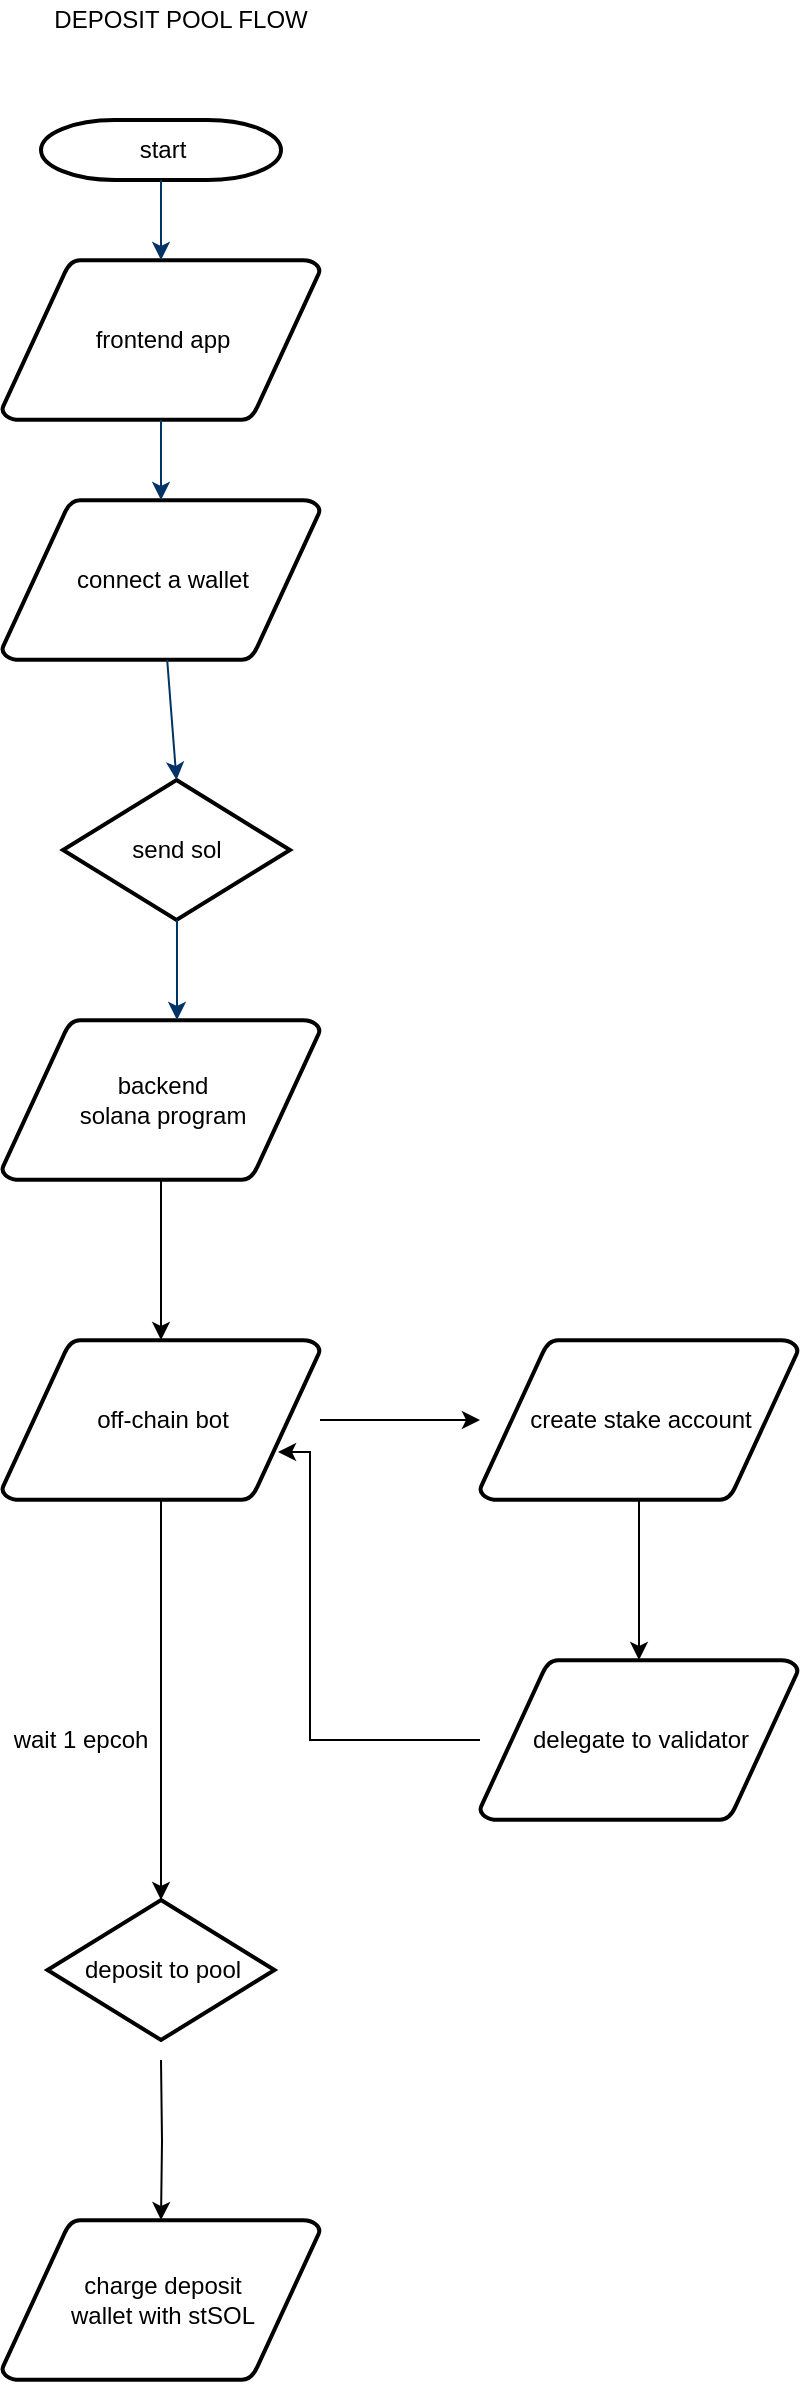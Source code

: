 <mxfile version="14.4.7" type="github" pages="2">
  <diagram id="KKi0OEPkYbLF8Q9g1gjT" name="visualized design">
    <mxGraphModel dx="1228" dy="1080" grid="1" gridSize="10" guides="1" tooltips="1" connect="1" arrows="1" fold="1" page="1" pageScale="1" pageWidth="850" pageHeight="1100" math="0" shadow="0">
      <root>
        <mxCell id="yuFbcwmWlAFWTwB_GE9d-0" />
        <mxCell id="yuFbcwmWlAFWTwB_GE9d-1" parent="yuFbcwmWlAFWTwB_GE9d-0" />
        <mxCell id="m6g7aJRytg6cZ8VWCV-y-0" value="start" style="shape=mxgraph.flowchart.terminator;strokeWidth=2;gradientColor=none;gradientDirection=north;fontStyle=0;html=1;" vertex="1" parent="yuFbcwmWlAFWTwB_GE9d-1">
          <mxGeometry x="365.5" y="70" width="120" height="30" as="geometry" />
        </mxCell>
        <mxCell id="m6g7aJRytg6cZ8VWCV-y-1" value="frontend app" style="shape=mxgraph.flowchart.data;strokeWidth=2;gradientColor=none;gradientDirection=north;fontStyle=0;html=1;" vertex="1" parent="yuFbcwmWlAFWTwB_GE9d-1">
          <mxGeometry x="346" y="140" width="159" height="80" as="geometry" />
        </mxCell>
        <mxCell id="m6g7aJRytg6cZ8VWCV-y-109" value="" style="edgeStyle=orthogonalEdgeStyle;rounded=0;orthogonalLoop=1;jettySize=auto;html=1;" edge="1" parent="yuFbcwmWlAFWTwB_GE9d-1" source="m6g7aJRytg6cZ8VWCV-y-2" target="m6g7aJRytg6cZ8VWCV-y-108">
          <mxGeometry relative="1" as="geometry" />
        </mxCell>
        <mxCell id="m6g7aJRytg6cZ8VWCV-y-2" value="backend &lt;br&gt;solana program" style="shape=mxgraph.flowchart.data;strokeWidth=2;gradientColor=none;gradientDirection=north;fontStyle=0;html=1;" vertex="1" parent="yuFbcwmWlAFWTwB_GE9d-1">
          <mxGeometry x="346" y="520" width="159" height="80" as="geometry" />
        </mxCell>
        <mxCell id="m6g7aJRytg6cZ8VWCV-y-3" value="connect a wallet" style="shape=mxgraph.flowchart.data;strokeWidth=2;gradientColor=none;gradientDirection=north;fontStyle=0;html=1;" vertex="1" parent="yuFbcwmWlAFWTwB_GE9d-1">
          <mxGeometry x="346" y="260" width="159" height="80" as="geometry" />
        </mxCell>
        <mxCell id="m6g7aJRytg6cZ8VWCV-y-4" value="send sol" style="shape=mxgraph.flowchart.decision;strokeWidth=2;gradientColor=none;gradientDirection=north;fontStyle=0;html=1;" vertex="1" parent="yuFbcwmWlAFWTwB_GE9d-1">
          <mxGeometry x="376.5" y="400" width="113.5" height="70" as="geometry" />
        </mxCell>
        <mxCell id="m6g7aJRytg6cZ8VWCV-y-5" style="fontStyle=1;strokeColor=#003366;strokeWidth=1;html=1;" edge="1" parent="yuFbcwmWlAFWTwB_GE9d-1" source="m6g7aJRytg6cZ8VWCV-y-0" target="m6g7aJRytg6cZ8VWCV-y-1">
          <mxGeometry relative="1" as="geometry" />
        </mxCell>
        <mxCell id="m6g7aJRytg6cZ8VWCV-y-6" style="fontStyle=1;strokeColor=#003366;strokeWidth=1;html=1;" edge="1" parent="yuFbcwmWlAFWTwB_GE9d-1" source="m6g7aJRytg6cZ8VWCV-y-1" target="m6g7aJRytg6cZ8VWCV-y-3">
          <mxGeometry relative="1" as="geometry" />
        </mxCell>
        <mxCell id="m6g7aJRytg6cZ8VWCV-y-7" style="entryX=0.5;entryY=0;entryPerimeter=0;fontStyle=1;strokeColor=#003366;strokeWidth=1;html=1;" edge="1" parent="yuFbcwmWlAFWTwB_GE9d-1" source="m6g7aJRytg6cZ8VWCV-y-3" target="m6g7aJRytg6cZ8VWCV-y-4">
          <mxGeometry relative="1" as="geometry" />
        </mxCell>
        <mxCell id="m6g7aJRytg6cZ8VWCV-y-10" value="" style="edgeStyle=elbowEdgeStyle;elbow=horizontal;fontColor=#001933;fontStyle=1;strokeColor=#003366;strokeWidth=1;html=1;" edge="1" parent="yuFbcwmWlAFWTwB_GE9d-1" source="m6g7aJRytg6cZ8VWCV-y-4" target="m6g7aJRytg6cZ8VWCV-y-2">
          <mxGeometry x="105.5" y="10" width="100" height="100" as="geometry">
            <mxPoint x="105.5" y="110" as="sourcePoint" />
            <mxPoint x="205.5" y="10" as="targetPoint" />
          </mxGeometry>
        </mxCell>
        <mxCell id="m6g7aJRytg6cZ8VWCV-y-111" value="" style="edgeStyle=orthogonalEdgeStyle;rounded=0;orthogonalLoop=1;jettySize=auto;html=1;" edge="1" parent="yuFbcwmWlAFWTwB_GE9d-1" source="m6g7aJRytg6cZ8VWCV-y-108" target="m6g7aJRytg6cZ8VWCV-y-110">
          <mxGeometry relative="1" as="geometry" />
        </mxCell>
        <mxCell id="m6g7aJRytg6cZ8VWCV-y-121" value="" style="edgeStyle=orthogonalEdgeStyle;rounded=0;orthogonalLoop=1;jettySize=auto;html=1;" edge="1" parent="yuFbcwmWlAFWTwB_GE9d-1" source="m6g7aJRytg6cZ8VWCV-y-108">
          <mxGeometry relative="1" as="geometry">
            <mxPoint x="425.5" y="960" as="targetPoint" />
          </mxGeometry>
        </mxCell>
        <mxCell id="m6g7aJRytg6cZ8VWCV-y-108" value="off-chain bot" style="shape=mxgraph.flowchart.data;strokeWidth=2;gradientColor=none;gradientDirection=north;fontStyle=0;html=1;" vertex="1" parent="yuFbcwmWlAFWTwB_GE9d-1">
          <mxGeometry x="346" y="680" width="159" height="80" as="geometry" />
        </mxCell>
        <mxCell id="m6g7aJRytg6cZ8VWCV-y-113" value="" style="edgeStyle=orthogonalEdgeStyle;rounded=0;orthogonalLoop=1;jettySize=auto;html=1;" edge="1" parent="yuFbcwmWlAFWTwB_GE9d-1" source="m6g7aJRytg6cZ8VWCV-y-110" target="m6g7aJRytg6cZ8VWCV-y-112">
          <mxGeometry relative="1" as="geometry" />
        </mxCell>
        <mxCell id="m6g7aJRytg6cZ8VWCV-y-110" value="create stake account" style="shape=mxgraph.flowchart.data;strokeWidth=2;gradientColor=none;gradientDirection=north;fontStyle=0;html=1;" vertex="1" parent="yuFbcwmWlAFWTwB_GE9d-1">
          <mxGeometry x="585" y="680" width="159" height="80" as="geometry" />
        </mxCell>
        <mxCell id="m6g7aJRytg6cZ8VWCV-y-117" style="edgeStyle=orthogonalEdgeStyle;rounded=0;orthogonalLoop=1;jettySize=auto;html=1;entryX=0.868;entryY=0.7;entryDx=0;entryDy=0;entryPerimeter=0;" edge="1" parent="yuFbcwmWlAFWTwB_GE9d-1" source="m6g7aJRytg6cZ8VWCV-y-112" target="m6g7aJRytg6cZ8VWCV-y-108">
          <mxGeometry relative="1" as="geometry">
            <Array as="points">
              <mxPoint x="500" y="880" />
              <mxPoint x="500" y="736" />
            </Array>
          </mxGeometry>
        </mxCell>
        <mxCell id="m6g7aJRytg6cZ8VWCV-y-112" value="delegate to validator" style="shape=mxgraph.flowchart.data;strokeWidth=2;gradientColor=none;gradientDirection=north;fontStyle=0;html=1;" vertex="1" parent="yuFbcwmWlAFWTwB_GE9d-1">
          <mxGeometry x="585" y="840" width="159" height="80" as="geometry" />
        </mxCell>
        <mxCell id="m6g7aJRytg6cZ8VWCV-y-124" value="" style="edgeStyle=orthogonalEdgeStyle;rounded=0;orthogonalLoop=1;jettySize=auto;html=1;" edge="1" parent="yuFbcwmWlAFWTwB_GE9d-1" target="m6g7aJRytg6cZ8VWCV-y-123">
          <mxGeometry relative="1" as="geometry">
            <mxPoint x="425.5" y="1040" as="sourcePoint" />
          </mxGeometry>
        </mxCell>
        <mxCell id="m6g7aJRytg6cZ8VWCV-y-122" value="wait 1 epcoh" style="text;html=1;align=center;verticalAlign=middle;resizable=0;points=[];autosize=1;" vertex="1" parent="yuFbcwmWlAFWTwB_GE9d-1">
          <mxGeometry x="345" y="870" width="80" height="20" as="geometry" />
        </mxCell>
        <mxCell id="m6g7aJRytg6cZ8VWCV-y-123" value="charge deposit &lt;br&gt;wallet with stSOL" style="shape=mxgraph.flowchart.data;strokeWidth=2;gradientColor=none;gradientDirection=north;fontStyle=0;html=1;" vertex="1" parent="yuFbcwmWlAFWTwB_GE9d-1">
          <mxGeometry x="346" y="1120" width="159" height="80" as="geometry" />
        </mxCell>
        <mxCell id="m6g7aJRytg6cZ8VWCV-y-125" value="DEPOSIT POOL FLOW" style="text;html=1;align=center;verticalAlign=middle;resizable=0;points=[];autosize=1;" vertex="1" parent="yuFbcwmWlAFWTwB_GE9d-1">
          <mxGeometry x="365" y="10" width="140" height="20" as="geometry" />
        </mxCell>
        <mxCell id="m6g7aJRytg6cZ8VWCV-y-126" value="deposit to pool" style="shape=mxgraph.flowchart.decision;strokeWidth=2;gradientColor=none;gradientDirection=north;fontStyle=0;html=1;" vertex="1" parent="yuFbcwmWlAFWTwB_GE9d-1">
          <mxGeometry x="368.75" y="960" width="113.5" height="70" as="geometry" />
        </mxCell>
      </root>
    </mxGraphModel>
  </diagram>
  <diagram id="UxzMSkHPXDNqIrRCw2bD" name="Flowchart">
    <mxGraphModel dx="1228" dy="1080" grid="1" gridSize="10" guides="1" tooltips="1" connect="1" arrows="1" fold="1" page="1" pageScale="1" pageWidth="850" pageHeight="1100" math="0" shadow="0">
      <root>
        <mxCell id="0" />
        <mxCell id="1" parent="0" />
        <mxCell id="Qbo1H9NYPrMNoQKlqwee-76" value="" style="edgeStyle=orthogonalEdgeStyle;rounded=0;orthogonalLoop=1;jettySize=auto;html=1;" edge="1" parent="1" source="Qbo1H9NYPrMNoQKlqwee-1" target="Qbo1H9NYPrMNoQKlqwee-13">
          <mxGeometry relative="1" as="geometry" />
        </mxCell>
        <mxCell id="Qbo1H9NYPrMNoQKlqwee-82" value="" style="edgeStyle=orthogonalEdgeStyle;rounded=0;orthogonalLoop=1;jettySize=auto;html=1;" edge="1" parent="1" source="Qbo1H9NYPrMNoQKlqwee-1" target="Qbo1H9NYPrMNoQKlqwee-71">
          <mxGeometry relative="1" as="geometry" />
        </mxCell>
        <mxCell id="Qbo1H9NYPrMNoQKlqwee-1" value="frontend app" style="whiteSpace=wrap;html=1;aspect=fixed;" vertex="1" parent="1">
          <mxGeometry x="330" y="290" width="70" height="70" as="geometry" />
        </mxCell>
        <mxCell id="Qbo1H9NYPrMNoQKlqwee-28" value="" style="edgeStyle=orthogonalEdgeStyle;rounded=0;orthogonalLoop=1;jettySize=auto;html=1;" edge="1" parent="1" source="Qbo1H9NYPrMNoQKlqwee-3" target="Qbo1H9NYPrMNoQKlqwee-27">
          <mxGeometry relative="1" as="geometry">
            <Array as="points">
              <mxPoint x="470" y="1080" />
              <mxPoint x="470" y="1080" />
            </Array>
          </mxGeometry>
        </mxCell>
        <mxCell id="Qbo1H9NYPrMNoQKlqwee-101" value="" style="edgeStyle=orthogonalEdgeStyle;rounded=0;orthogonalLoop=1;jettySize=auto;html=1;" edge="1" parent="1" source="Qbo1H9NYPrMNoQKlqwee-3" target="Qbo1H9NYPrMNoQKlqwee-100">
          <mxGeometry relative="1" as="geometry">
            <Array as="points">
              <mxPoint x="375" y="1220" />
            </Array>
          </mxGeometry>
        </mxCell>
        <mxCell id="Qbo1H9NYPrMNoQKlqwee-108" style="edgeStyle=orthogonalEdgeStyle;rounded=0;orthogonalLoop=1;jettySize=auto;html=1;exitX=0;exitY=0.75;exitDx=0;exitDy=0;entryX=0.5;entryY=1;entryDx=0;entryDy=0;" edge="1" parent="1" source="Qbo1H9NYPrMNoQKlqwee-3" target="Qbo1H9NYPrMNoQKlqwee-23">
          <mxGeometry relative="1" as="geometry" />
        </mxCell>
        <mxCell id="Qbo1H9NYPrMNoQKlqwee-3" value="&lt;span&gt;off-chain bot&lt;/span&gt;" style="rounded=0;whiteSpace=wrap;html=1;" vertex="1" parent="1">
          <mxGeometry x="300" y="1070" width="120" height="110" as="geometry" />
        </mxCell>
        <mxCell id="Qbo1H9NYPrMNoQKlqwee-7" value="" style="rounded=0;whiteSpace=wrap;html=1;" vertex="1" parent="1">
          <mxGeometry x="640" y="80" width="130" height="150" as="geometry" />
        </mxCell>
        <mxCell id="Qbo1H9NYPrMNoQKlqwee-8" value="legacy" style="text;html=1;strokeColor=none;fillColor=none;align=center;verticalAlign=middle;whiteSpace=wrap;rounded=0;" vertex="1" parent="1">
          <mxGeometry x="685" y="40" width="40" height="20" as="geometry" />
        </mxCell>
        <mxCell id="Qbo1H9NYPrMNoQKlqwee-9" value="" style="rhombus;whiteSpace=wrap;html=1;" vertex="1" parent="1">
          <mxGeometry x="660" y="145" width="30" height="30" as="geometry" />
        </mxCell>
        <mxCell id="Qbo1H9NYPrMNoQKlqwee-10" value="" style="whiteSpace=wrap;html=1;aspect=fixed;" vertex="1" parent="1">
          <mxGeometry x="665" y="100" width="20" height="20" as="geometry" />
        </mxCell>
        <mxCell id="Qbo1H9NYPrMNoQKlqwee-11" value="entity" style="text;html=1;strokeColor=none;fillColor=none;align=center;verticalAlign=middle;whiteSpace=wrap;rounded=0;" vertex="1" parent="1">
          <mxGeometry x="710" y="100" width="40" height="20" as="geometry" />
        </mxCell>
        <mxCell id="Qbo1H9NYPrMNoQKlqwee-12" value="action" style="text;html=1;strokeColor=none;fillColor=none;align=center;verticalAlign=middle;whiteSpace=wrap;rounded=0;" vertex="1" parent="1">
          <mxGeometry x="710" y="145" width="40" height="20" as="geometry" />
        </mxCell>
        <mxCell id="Qbo1H9NYPrMNoQKlqwee-78" value="" style="edgeStyle=orthogonalEdgeStyle;rounded=0;orthogonalLoop=1;jettySize=auto;html=1;" edge="1" parent="1" source="Qbo1H9NYPrMNoQKlqwee-13" target="Qbo1H9NYPrMNoQKlqwee-15">
          <mxGeometry relative="1" as="geometry">
            <mxPoint x="465" y="160" as="targetPoint" />
          </mxGeometry>
        </mxCell>
        <mxCell id="Qbo1H9NYPrMNoQKlqwee-13" value="connect wallet" style="rhombus;whiteSpace=wrap;html=1;" vertex="1" parent="1">
          <mxGeometry x="325" y="120" width="80" height="80" as="geometry" />
        </mxCell>
        <mxCell id="Qbo1H9NYPrMNoQKlqwee-80" value="" style="edgeStyle=orthogonalEdgeStyle;rounded=0;orthogonalLoop=1;jettySize=auto;html=1;entryX=1;entryY=0.5;entryDx=0;entryDy=0;" edge="1" parent="1" source="Qbo1H9NYPrMNoQKlqwee-15" target="Qbo1H9NYPrMNoQKlqwee-1">
          <mxGeometry relative="1" as="geometry">
            <mxPoint x="455" y="325" as="targetPoint" />
          </mxGeometry>
        </mxCell>
        <mxCell id="Qbo1H9NYPrMNoQKlqwee-15" value="wallet adapter&lt;br&gt;(sollet/solang/etc)" style="shape=parallelogram;perimeter=parallelogramPerimeter;whiteSpace=wrap;html=1;fixedSize=1;" vertex="1" parent="1">
          <mxGeometry x="545" y="295" width="120" height="60" as="geometry" />
        </mxCell>
        <mxCell id="Qbo1H9NYPrMNoQKlqwee-17" value="" style="shape=parallelogram;perimeter=parallelogramPerimeter;whiteSpace=wrap;html=1;fixedSize=1;" vertex="1" parent="1">
          <mxGeometry x="647.5" y="190" width="52.5" height="20" as="geometry" />
        </mxCell>
        <mxCell id="Qbo1H9NYPrMNoQKlqwee-18" value="service" style="text;html=1;strokeColor=none;fillColor=none;align=center;verticalAlign=middle;whiteSpace=wrap;rounded=0;" vertex="1" parent="1">
          <mxGeometry x="710" y="190" width="40" height="20" as="geometry" />
        </mxCell>
        <mxCell id="Qbo1H9NYPrMNoQKlqwee-20" value="&lt;h1&gt;&lt;b&gt;get wallet data&lt;/b&gt;&lt;/h1&gt;" style="text;html=1;strokeColor=none;fillColor=none;align=center;verticalAlign=middle;whiteSpace=wrap;rounded=0;" vertex="1" parent="1">
          <mxGeometry x="202.5" y="70" width="275" height="20" as="geometry" />
        </mxCell>
        <mxCell id="Qbo1H9NYPrMNoQKlqwee-95" style="edgeStyle=orthogonalEdgeStyle;rounded=0;orthogonalLoop=1;jettySize=auto;html=1;exitX=1;exitY=0;exitDx=0;exitDy=0;" edge="1" parent="1" source="Qbo1H9NYPrMNoQKlqwee-23" target="Qbo1H9NYPrMNoQKlqwee-60">
          <mxGeometry relative="1" as="geometry">
            <Array as="points">
              <mxPoint x="650" y="998" />
              <mxPoint x="650" y="690" />
            </Array>
          </mxGeometry>
        </mxCell>
        <mxCell id="Qbo1H9NYPrMNoQKlqwee-99" style="edgeStyle=orthogonalEdgeStyle;rounded=0;orthogonalLoop=1;jettySize=auto;html=1;" edge="1" parent="1" source="Qbo1H9NYPrMNoQKlqwee-23" target="Qbo1H9NYPrMNoQKlqwee-3">
          <mxGeometry relative="1" as="geometry" />
        </mxCell>
        <mxCell id="Qbo1H9NYPrMNoQKlqwee-23" value="send sol to solana program" style="rhombus;whiteSpace=wrap;html=1;" vertex="1" parent="1">
          <mxGeometry x="100" y="970" width="105" height="110" as="geometry" />
        </mxCell>
        <mxCell id="Qbo1H9NYPrMNoQKlqwee-32" value="" style="edgeStyle=orthogonalEdgeStyle;rounded=0;orthogonalLoop=1;jettySize=auto;html=1;" edge="1" parent="1" source="Qbo1H9NYPrMNoQKlqwee-27" target="Qbo1H9NYPrMNoQKlqwee-31">
          <mxGeometry relative="1" as="geometry">
            <Array as="points">
              <mxPoint x="620" y="1090" />
              <mxPoint x="620" y="1090" />
            </Array>
          </mxGeometry>
        </mxCell>
        <mxCell id="Qbo1H9NYPrMNoQKlqwee-34" value="" style="edgeStyle=orthogonalEdgeStyle;rounded=0;orthogonalLoop=1;jettySize=auto;html=1;" edge="1" parent="1" source="Qbo1H9NYPrMNoQKlqwee-27" target="Qbo1H9NYPrMNoQKlqwee-3">
          <mxGeometry relative="1" as="geometry">
            <Array as="points">
              <mxPoint x="440" y="1140" />
              <mxPoint x="440" y="1140" />
            </Array>
          </mxGeometry>
        </mxCell>
        <mxCell id="Qbo1H9NYPrMNoQKlqwee-27" value="create stake account" style="rhombus;whiteSpace=wrap;html=1;rounded=0;" vertex="1" parent="1">
          <mxGeometry x="505" y="1075" width="80" height="80" as="geometry" />
        </mxCell>
        <mxCell id="Qbo1H9NYPrMNoQKlqwee-33" value="" style="edgeStyle=orthogonalEdgeStyle;rounded=0;orthogonalLoop=1;jettySize=auto;html=1;" edge="1" parent="1" source="Qbo1H9NYPrMNoQKlqwee-31" target="Qbo1H9NYPrMNoQKlqwee-27">
          <mxGeometry relative="1" as="geometry">
            <Array as="points">
              <mxPoint x="650" y="1110" />
              <mxPoint x="650" y="1140" />
            </Array>
          </mxGeometry>
        </mxCell>
        <mxCell id="Qbo1H9NYPrMNoQKlqwee-106" style="edgeStyle=orthogonalEdgeStyle;rounded=0;orthogonalLoop=1;jettySize=auto;html=1;exitX=0;exitY=1;exitDx=0;exitDy=0;entryX=0.875;entryY=0.413;entryDx=0;entryDy=0;entryPerimeter=0;" edge="1" parent="1" source="Qbo1H9NYPrMNoQKlqwee-31" target="Qbo1H9NYPrMNoQKlqwee-100">
          <mxGeometry relative="1" as="geometry">
            <Array as="points">
              <mxPoint x="690" y="1190" />
              <mxPoint x="560" y="1190" />
              <mxPoint x="560" y="1213" />
            </Array>
          </mxGeometry>
        </mxCell>
        <mxCell id="Qbo1H9NYPrMNoQKlqwee-31" value="solana blockchain&lt;br&gt;api" style="whiteSpace=wrap;html=1;rounded=0;" vertex="1" parent="1">
          <mxGeometry x="690" y="1070" width="80" height="70" as="geometry" />
        </mxCell>
        <mxCell id="Qbo1H9NYPrMNoQKlqwee-53" value="" style="endArrow=none;dashed=1;html=1;dashPattern=1 3;strokeWidth=2;" edge="1" parent="1">
          <mxGeometry width="50" height="50" relative="1" as="geometry">
            <mxPoint x="55" y="560" as="sourcePoint" />
            <mxPoint x="715" y="560" as="targetPoint" />
          </mxGeometry>
        </mxCell>
        <mxCell id="Qbo1H9NYPrMNoQKlqwee-54" value="STEP 1&lt;br&gt;" style="text;html=1;align=center;verticalAlign=middle;resizable=0;points=[];autosize=1;" vertex="1" parent="1">
          <mxGeometry x="15" y="20" width="60" height="20" as="geometry" />
        </mxCell>
        <mxCell id="Qbo1H9NYPrMNoQKlqwee-67" value="" style="edgeStyle=orthogonalEdgeStyle;rounded=0;orthogonalLoop=1;jettySize=auto;html=1;" edge="1" parent="1" source="Qbo1H9NYPrMNoQKlqwee-60" target="Qbo1H9NYPrMNoQKlqwee-63">
          <mxGeometry relative="1" as="geometry" />
        </mxCell>
        <mxCell id="Qbo1H9NYPrMNoQKlqwee-60" value="frontend app" style="whiteSpace=wrap;html=1;aspect=fixed;" vertex="1" parent="1">
          <mxGeometry x="345" y="650" width="80" height="80" as="geometry" />
        </mxCell>
        <mxCell id="Qbo1H9NYPrMNoQKlqwee-61" value="" style="edgeStyle=orthogonalEdgeStyle;rounded=0;orthogonalLoop=1;jettySize=auto;html=1;" edge="1" parent="1" source="Qbo1H9NYPrMNoQKlqwee-63" target="Qbo1H9NYPrMNoQKlqwee-65">
          <mxGeometry relative="1" as="geometry">
            <Array as="points">
              <mxPoint x="275" y="840" />
              <mxPoint x="275" y="840" />
            </Array>
          </mxGeometry>
        </mxCell>
        <mxCell id="Qbo1H9NYPrMNoQKlqwee-63" value="deposit to pool" style="rhombus;whiteSpace=wrap;html=1;" vertex="1" parent="1">
          <mxGeometry x="345" y="800" width="80" height="80" as="geometry" />
        </mxCell>
        <mxCell id="Qbo1H9NYPrMNoQKlqwee-68" value="" style="edgeStyle=orthogonalEdgeStyle;rounded=0;orthogonalLoop=1;jettySize=auto;html=1;" edge="1" parent="1" source="Qbo1H9NYPrMNoQKlqwee-65" target="Qbo1H9NYPrMNoQKlqwee-23">
          <mxGeometry relative="1" as="geometry" />
        </mxCell>
        <mxCell id="Qbo1H9NYPrMNoQKlqwee-65" value="wallet adapter&lt;br&gt;(sollet/solang/etc)" style="shape=parallelogram;perimeter=parallelogramPerimeter;whiteSpace=wrap;html=1;fixedSize=1;" vertex="1" parent="1">
          <mxGeometry x="135" y="815" width="120" height="60" as="geometry" />
        </mxCell>
        <mxCell id="Qbo1H9NYPrMNoQKlqwee-69" value="&lt;h1&gt;&lt;b&gt;pool deposit&lt;/b&gt;&lt;/h1&gt;" style="text;html=1;strokeColor=none;fillColor=none;align=center;verticalAlign=middle;whiteSpace=wrap;rounded=0;" vertex="1" parent="1">
          <mxGeometry x="247.5" y="590" width="275" height="20" as="geometry" />
        </mxCell>
        <mxCell id="Qbo1H9NYPrMNoQKlqwee-83" value="" style="edgeStyle=orthogonalEdgeStyle;rounded=0;orthogonalLoop=1;jettySize=auto;html=1;" edge="1" parent="1" source="Qbo1H9NYPrMNoQKlqwee-71" target="Qbo1H9NYPrMNoQKlqwee-73">
          <mxGeometry relative="1" as="geometry" />
        </mxCell>
        <mxCell id="Qbo1H9NYPrMNoQKlqwee-71" value="get balance" style="rhombus;whiteSpace=wrap;html=1;" vertex="1" parent="1">
          <mxGeometry x="325" y="410" width="80" height="80" as="geometry" />
        </mxCell>
        <mxCell id="Qbo1H9NYPrMNoQKlqwee-85" value="" style="edgeStyle=orthogonalEdgeStyle;rounded=0;orthogonalLoop=1;jettySize=auto;html=1;entryX=0;entryY=0.5;entryDx=0;entryDy=0;" edge="1" parent="1" source="Qbo1H9NYPrMNoQKlqwee-73" target="Qbo1H9NYPrMNoQKlqwee-1">
          <mxGeometry relative="1" as="geometry">
            <mxPoint x="205" y="325" as="targetPoint" />
          </mxGeometry>
        </mxCell>
        <mxCell id="Qbo1H9NYPrMNoQKlqwee-73" value="solana blockchain" style="whiteSpace=wrap;html=1;" vertex="1" parent="1">
          <mxGeometry x="35" y="275" width="100" height="100" as="geometry" />
        </mxCell>
        <mxCell id="Qbo1H9NYPrMNoQKlqwee-86" value="STEP 2" style="text;html=1;align=center;verticalAlign=middle;resizable=0;points=[];autosize=1;" vertex="1" parent="1">
          <mxGeometry x="60" y="590" width="60" height="20" as="geometry" />
        </mxCell>
        <mxCell id="Qbo1H9NYPrMNoQKlqwee-87" value="" style="endArrow=none;dashed=1;html=1;dashPattern=1 3;strokeWidth=2;" edge="1" parent="1">
          <mxGeometry width="50" height="50" relative="1" as="geometry">
            <mxPoint x="65" y="1290" as="sourcePoint" />
            <mxPoint x="725" y="1290" as="targetPoint" />
          </mxGeometry>
        </mxCell>
        <mxCell id="Qbo1H9NYPrMNoQKlqwee-88" value="send sol" style="text;html=1;align=center;verticalAlign=middle;resizable=0;points=[];autosize=1;" vertex="1" parent="1">
          <mxGeometry x="270" y="820" width="60" height="20" as="geometry" />
        </mxCell>
        <mxCell id="Qbo1H9NYPrMNoQKlqwee-89" value="approve wallet connection" style="text;html=1;align=center;verticalAlign=middle;resizable=0;points=[];autosize=1;" vertex="1" parent="1">
          <mxGeometry x="425" y="140" width="150" height="20" as="geometry" />
        </mxCell>
        <mxCell id="Qbo1H9NYPrMNoQKlqwee-93" value="1" style="text;html=1;align=center;verticalAlign=middle;resizable=0;points=[];autosize=1;" vertex="1" parent="1">
          <mxGeometry x="470" y="230" width="20" height="20" as="geometry" />
        </mxCell>
        <mxCell id="Qbo1H9NYPrMNoQKlqwee-94" value="2" style="text;html=1;align=center;verticalAlign=middle;resizable=0;points=[];autosize=1;" vertex="1" parent="1">
          <mxGeometry x="210" y="370" width="20" height="20" as="geometry" />
        </mxCell>
        <mxCell id="Qbo1H9NYPrMNoQKlqwee-96" value="return stSOL" style="text;html=1;align=center;verticalAlign=middle;resizable=0;points=[];autosize=1;" vertex="1" parent="1">
          <mxGeometry x="420" y="970" width="80" height="20" as="geometry" />
        </mxCell>
        <mxCell id="Qbo1H9NYPrMNoQKlqwee-105" value="" style="edgeStyle=orthogonalEdgeStyle;rounded=0;orthogonalLoop=1;jettySize=auto;html=1;entryX=0.5;entryY=1;entryDx=0;entryDy=0;" edge="1" parent="1" source="Qbo1H9NYPrMNoQKlqwee-100" target="Qbo1H9NYPrMNoQKlqwee-31">
          <mxGeometry relative="1" as="geometry">
            <mxPoint x="665" y="1220" as="targetPoint" />
          </mxGeometry>
        </mxCell>
        <mxCell id="Qbo1H9NYPrMNoQKlqwee-107" style="edgeStyle=orthogonalEdgeStyle;rounded=0;orthogonalLoop=1;jettySize=auto;html=1;exitX=0;exitY=0;exitDx=0;exitDy=0;entryX=0.75;entryY=1;entryDx=0;entryDy=0;" edge="1" parent="1" source="Qbo1H9NYPrMNoQKlqwee-100" target="Qbo1H9NYPrMNoQKlqwee-3">
          <mxGeometry relative="1" as="geometry" />
        </mxCell>
        <mxCell id="Qbo1H9NYPrMNoQKlqwee-100" value="delegate to validator" style="rhombus;whiteSpace=wrap;html=1;rounded=0;" vertex="1" parent="1">
          <mxGeometry x="505" y="1180" width="80" height="80" as="geometry" />
        </mxCell>
        <mxCell id="Qbo1H9NYPrMNoQKlqwee-102" value="1" style="text;html=1;align=center;verticalAlign=middle;resizable=0;points=[];autosize=1;" vertex="1" parent="1">
          <mxGeometry x="480" y="1080" width="20" height="20" as="geometry" />
        </mxCell>
        <mxCell id="Qbo1H9NYPrMNoQKlqwee-109" value="2" style="text;html=1;align=center;verticalAlign=middle;resizable=0;points=[];autosize=1;" vertex="1" parent="1">
          <mxGeometry x="470" y="1200" width="20" height="20" as="geometry" />
        </mxCell>
      </root>
    </mxGraphModel>
  </diagram>
</mxfile>
